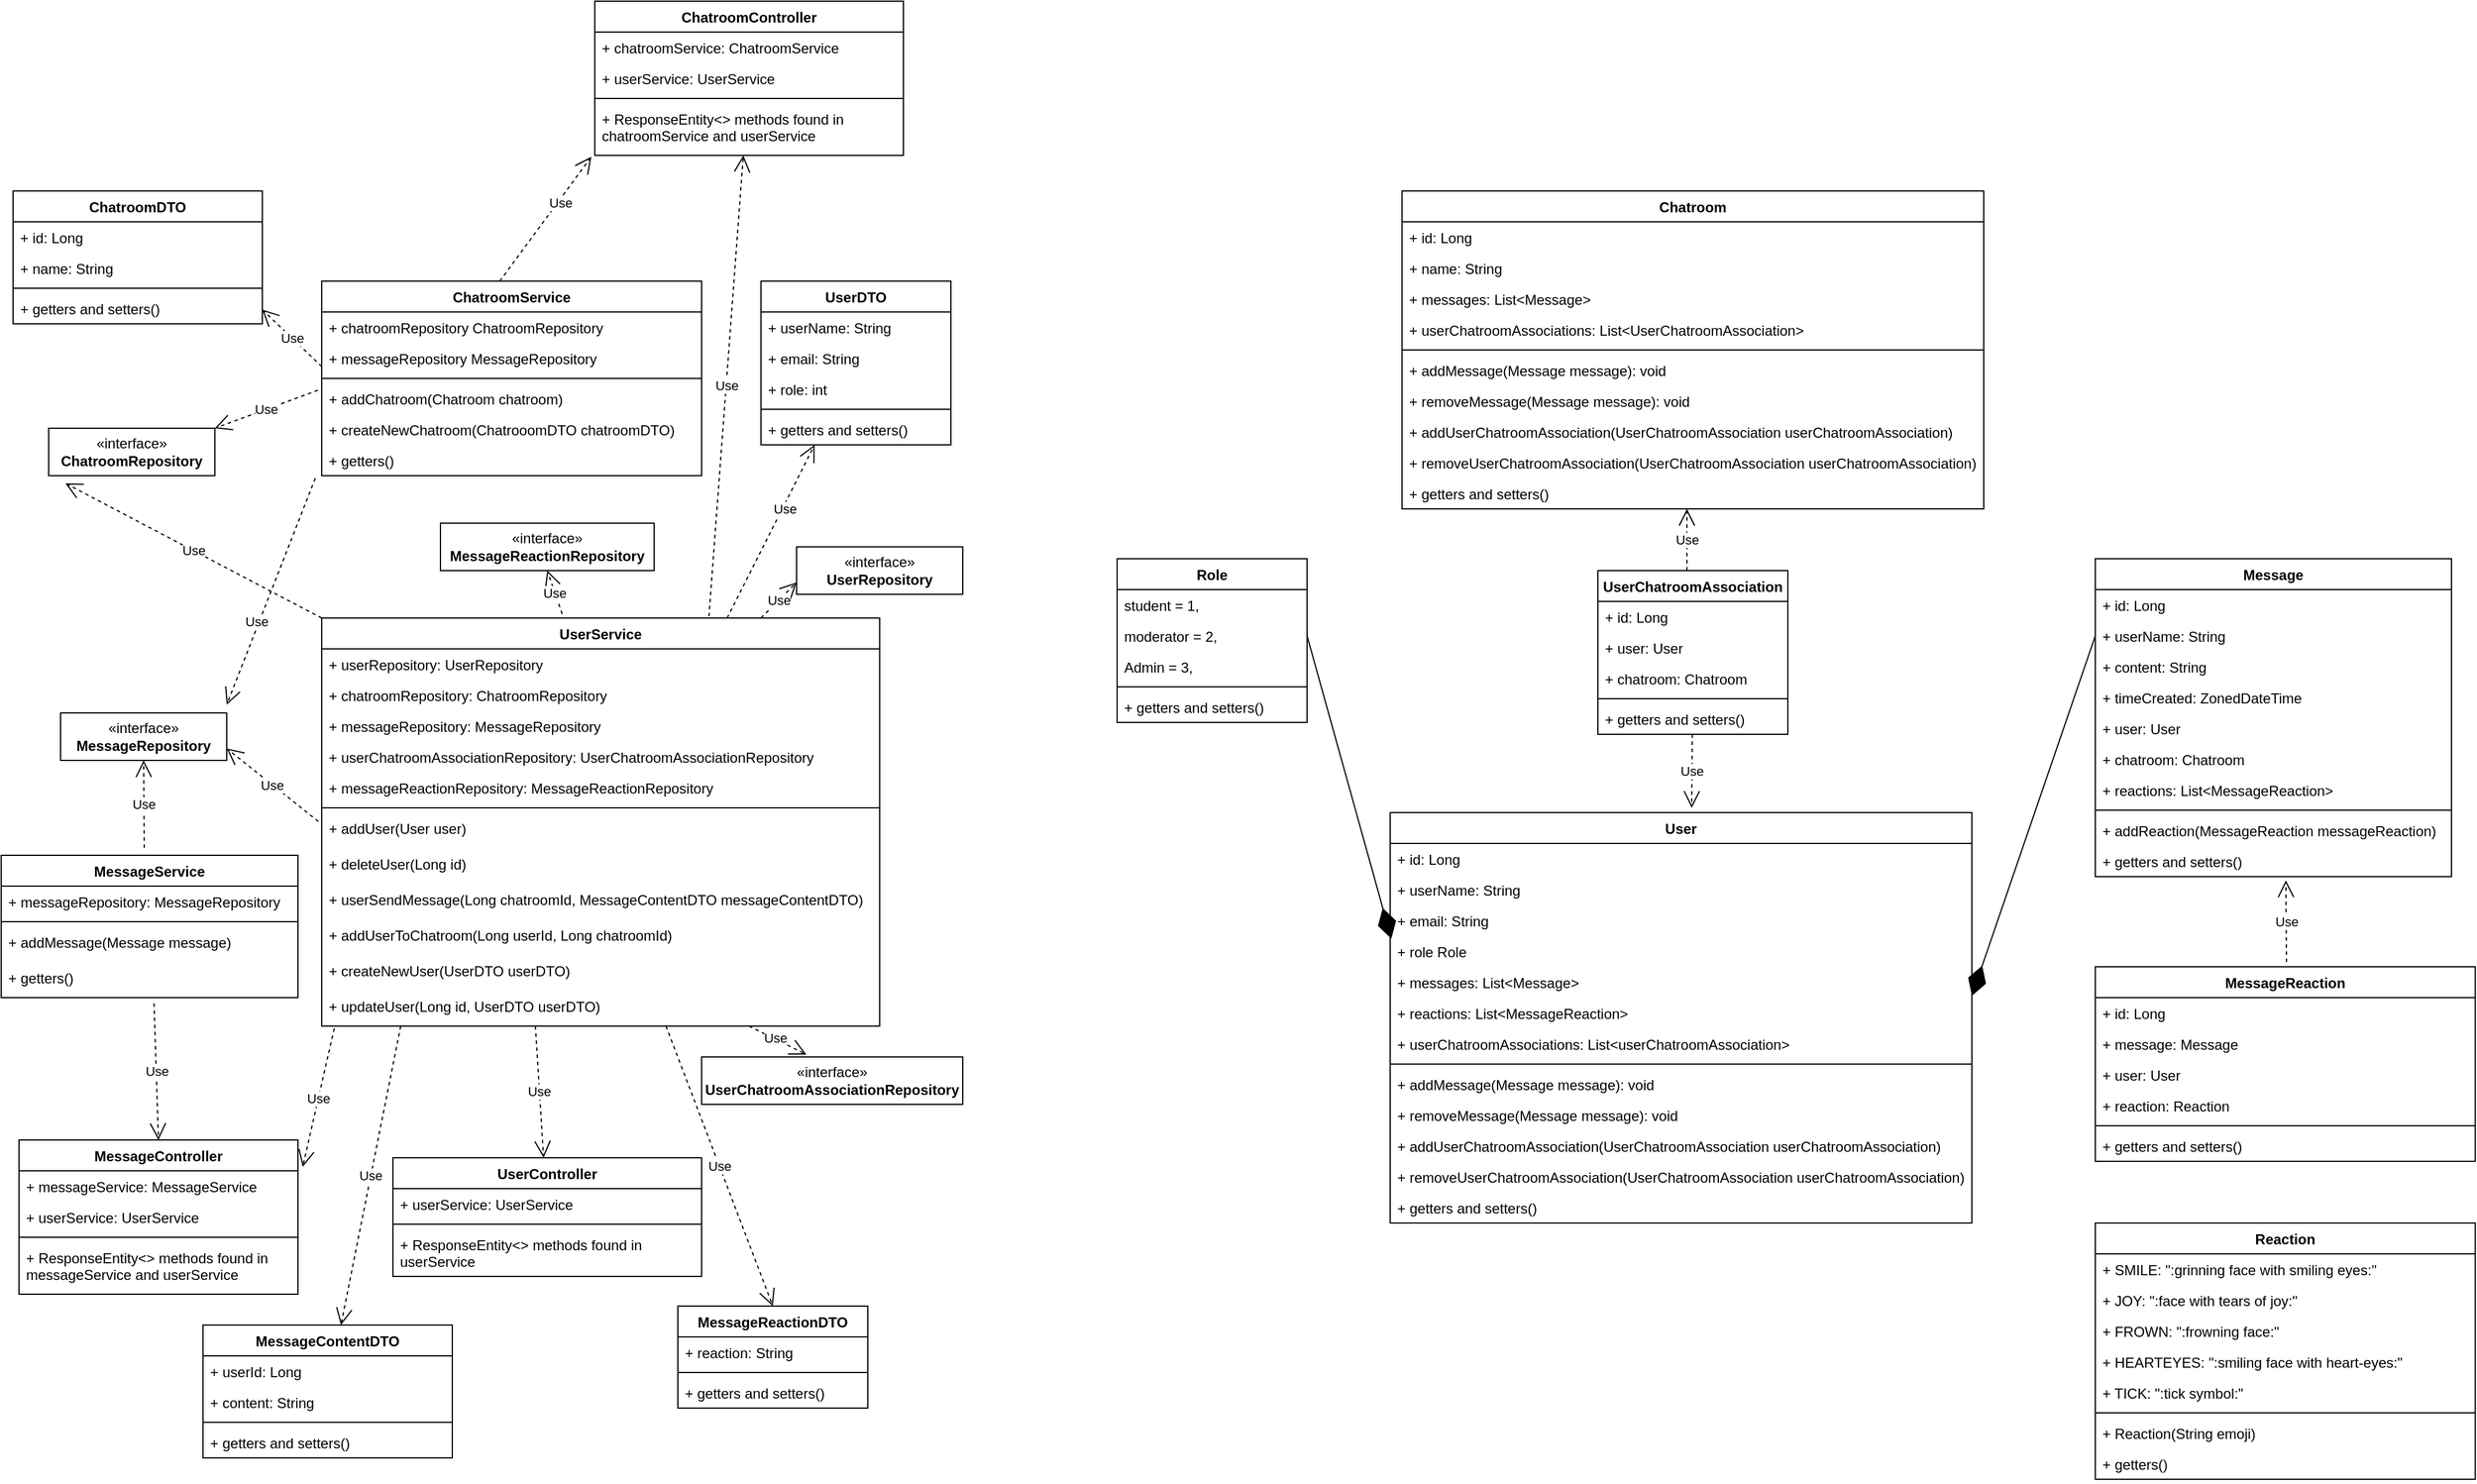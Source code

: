 <mxfile version="22.1.2" type="device">
  <diagram id="C5RBs43oDa-KdzZeNtuy" name="Page-1">
    <mxGraphModel dx="3774" dy="2525" grid="1" gridSize="10" guides="1" tooltips="1" connect="1" arrows="1" fold="1" page="1" pageScale="1" pageWidth="827" pageHeight="1169" math="0" shadow="0">
      <root>
        <mxCell id="WIyWlLk6GJQsqaUBKTNV-0" />
        <mxCell id="WIyWlLk6GJQsqaUBKTNV-1" parent="WIyWlLk6GJQsqaUBKTNV-0" />
        <mxCell id="zkfFHV4jXpPFQw0GAbJ--0" value="User" style="swimlane;fontStyle=1;align=center;verticalAlign=top;childLayout=stackLayout;horizontal=1;startSize=26;horizontalStack=0;resizeParent=1;resizeLast=0;collapsible=1;marginBottom=0;rounded=0;shadow=0;strokeWidth=1;" parent="WIyWlLk6GJQsqaUBKTNV-1" vertex="1">
          <mxGeometry x="-480" y="564" width="490" height="346" as="geometry">
            <mxRectangle x="230" y="140" width="160" height="26" as="alternateBounds" />
          </mxGeometry>
        </mxCell>
        <mxCell id="40zHV0QdU3ptPT7Z5SWe-0" value="+ id: Long " style="text;align=left;verticalAlign=top;spacingLeft=4;spacingRight=4;overflow=hidden;rotatable=0;points=[[0,0.5],[1,0.5]];portConstraint=eastwest;" parent="zkfFHV4jXpPFQw0GAbJ--0" vertex="1">
          <mxGeometry y="26" width="490" height="26" as="geometry" />
        </mxCell>
        <mxCell id="40zHV0QdU3ptPT7Z5SWe-1" value="+ userName: String" style="text;align=left;verticalAlign=top;spacingLeft=4;spacingRight=4;overflow=hidden;rotatable=0;points=[[0,0.5],[1,0.5]];portConstraint=eastwest;" parent="zkfFHV4jXpPFQw0GAbJ--0" vertex="1">
          <mxGeometry y="52" width="490" height="26" as="geometry" />
        </mxCell>
        <mxCell id="40zHV0QdU3ptPT7Z5SWe-2" value="+ email: String" style="text;align=left;verticalAlign=top;spacingLeft=4;spacingRight=4;overflow=hidden;rotatable=0;points=[[0,0.5],[1,0.5]];portConstraint=eastwest;" parent="zkfFHV4jXpPFQw0GAbJ--0" vertex="1">
          <mxGeometry y="78" width="490" height="26" as="geometry" />
        </mxCell>
        <mxCell id="40zHV0QdU3ptPT7Z5SWe-3" value="+ role Role" style="text;align=left;verticalAlign=top;spacingLeft=4;spacingRight=4;overflow=hidden;rotatable=0;points=[[0,0.5],[1,0.5]];portConstraint=eastwest;" parent="zkfFHV4jXpPFQw0GAbJ--0" vertex="1">
          <mxGeometry y="104" width="490" height="26" as="geometry" />
        </mxCell>
        <mxCell id="40zHV0QdU3ptPT7Z5SWe-4" value="+ messages: List&lt;Message&gt;" style="text;align=left;verticalAlign=top;spacingLeft=4;spacingRight=4;overflow=hidden;rotatable=0;points=[[0,0.5],[1,0.5]];portConstraint=eastwest;" parent="zkfFHV4jXpPFQw0GAbJ--0" vertex="1">
          <mxGeometry y="130" width="490" height="26" as="geometry" />
        </mxCell>
        <mxCell id="40zHV0QdU3ptPT7Z5SWe-5" value="+ reactions: List&lt;MessageReaction&gt;" style="text;align=left;verticalAlign=top;spacingLeft=4;spacingRight=4;overflow=hidden;rotatable=0;points=[[0,0.5],[1,0.5]];portConstraint=eastwest;" parent="zkfFHV4jXpPFQw0GAbJ--0" vertex="1">
          <mxGeometry y="156" width="490" height="26" as="geometry" />
        </mxCell>
        <mxCell id="40zHV0QdU3ptPT7Z5SWe-6" value="+ userChatroomAssociations: List&lt;userChatroomAssociation&gt;" style="text;align=left;verticalAlign=top;spacingLeft=4;spacingRight=4;overflow=hidden;rotatable=0;points=[[0,0.5],[1,0.5]];portConstraint=eastwest;" parent="zkfFHV4jXpPFQw0GAbJ--0" vertex="1">
          <mxGeometry y="182" width="490" height="26" as="geometry" />
        </mxCell>
        <mxCell id="zkfFHV4jXpPFQw0GAbJ--4" value="" style="line;html=1;strokeWidth=1;align=left;verticalAlign=middle;spacingTop=-1;spacingLeft=3;spacingRight=3;rotatable=0;labelPosition=right;points=[];portConstraint=eastwest;" parent="zkfFHV4jXpPFQw0GAbJ--0" vertex="1">
          <mxGeometry y="208" width="490" height="8" as="geometry" />
        </mxCell>
        <mxCell id="Mv3JD8FURXdegyGYYvid-127" value="+ addMessage(Message message): void" style="text;strokeColor=none;fillColor=none;align=left;verticalAlign=top;spacingLeft=4;spacingRight=4;overflow=hidden;rotatable=0;points=[[0,0.5],[1,0.5]];portConstraint=eastwest;whiteSpace=wrap;html=1;" parent="zkfFHV4jXpPFQw0GAbJ--0" vertex="1">
          <mxGeometry y="216" width="490" height="26" as="geometry" />
        </mxCell>
        <mxCell id="40zHV0QdU3ptPT7Z5SWe-7" value="+ removeMessage(Message message): void" style="text;strokeColor=none;fillColor=none;align=left;verticalAlign=top;spacingLeft=4;spacingRight=4;overflow=hidden;rotatable=0;points=[[0,0.5],[1,0.5]];portConstraint=eastwest;whiteSpace=wrap;html=1;" parent="zkfFHV4jXpPFQw0GAbJ--0" vertex="1">
          <mxGeometry y="242" width="490" height="26" as="geometry" />
        </mxCell>
        <mxCell id="40zHV0QdU3ptPT7Z5SWe-8" value="+ addUserChatroomAssociation(UserChatroomAssociation userChatroomAssociation)" style="text;strokeColor=none;fillColor=none;align=left;verticalAlign=top;spacingLeft=4;spacingRight=4;overflow=hidden;rotatable=0;points=[[0,0.5],[1,0.5]];portConstraint=eastwest;whiteSpace=wrap;html=1;" parent="zkfFHV4jXpPFQw0GAbJ--0" vertex="1">
          <mxGeometry y="268" width="490" height="26" as="geometry" />
        </mxCell>
        <mxCell id="40zHV0QdU3ptPT7Z5SWe-10" value="+ removeUserChatroomAssociation(UserChatroomAssociation userChatroomAssociation)" style="text;strokeColor=none;fillColor=none;align=left;verticalAlign=top;spacingLeft=4;spacingRight=4;overflow=hidden;rotatable=0;points=[[0,0.5],[1,0.5]];portConstraint=eastwest;whiteSpace=wrap;html=1;" parent="zkfFHV4jXpPFQw0GAbJ--0" vertex="1">
          <mxGeometry y="294" width="490" height="26" as="geometry" />
        </mxCell>
        <mxCell id="utYXCjNVVaFUY7Kg1UjY-6" value="+ getters and setters()" style="text;strokeColor=none;fillColor=none;align=left;verticalAlign=top;spacingLeft=4;spacingRight=4;overflow=hidden;rotatable=0;points=[[0,0.5],[1,0.5]];portConstraint=eastwest;whiteSpace=wrap;html=1;" vertex="1" parent="zkfFHV4jXpPFQw0GAbJ--0">
          <mxGeometry y="320" width="490" height="26" as="geometry" />
        </mxCell>
        <mxCell id="Mv3JD8FURXdegyGYYvid-42" value="Message&lt;br&gt;" style="swimlane;fontStyle=1;align=center;verticalAlign=top;childLayout=stackLayout;horizontal=1;startSize=26;horizontalStack=0;resizeParent=1;resizeParentMax=0;resizeLast=0;collapsible=1;marginBottom=0;whiteSpace=wrap;html=1;" parent="WIyWlLk6GJQsqaUBKTNV-1" vertex="1">
          <mxGeometry x="114" y="350" width="300" height="268" as="geometry" />
        </mxCell>
        <mxCell id="Mv3JD8FURXdegyGYYvid-43" value="+ id: Long&amp;nbsp;" style="text;strokeColor=none;fillColor=none;align=left;verticalAlign=top;spacingLeft=4;spacingRight=4;overflow=hidden;rotatable=0;points=[[0,0.5],[1,0.5]];portConstraint=eastwest;whiteSpace=wrap;html=1;" parent="Mv3JD8FURXdegyGYYvid-42" vertex="1">
          <mxGeometry y="26" width="300" height="26" as="geometry" />
        </mxCell>
        <mxCell id="utYXCjNVVaFUY7Kg1UjY-0" value="+ userName: String" style="text;strokeColor=none;fillColor=none;align=left;verticalAlign=top;spacingLeft=4;spacingRight=4;overflow=hidden;rotatable=0;points=[[0,0.5],[1,0.5]];portConstraint=eastwest;whiteSpace=wrap;html=1;" vertex="1" parent="Mv3JD8FURXdegyGYYvid-42">
          <mxGeometry y="52" width="300" height="26" as="geometry" />
        </mxCell>
        <mxCell id="utYXCjNVVaFUY7Kg1UjY-1" value="+ content: String" style="text;strokeColor=none;fillColor=none;align=left;verticalAlign=top;spacingLeft=4;spacingRight=4;overflow=hidden;rotatable=0;points=[[0,0.5],[1,0.5]];portConstraint=eastwest;whiteSpace=wrap;html=1;" vertex="1" parent="Mv3JD8FURXdegyGYYvid-42">
          <mxGeometry y="78" width="300" height="26" as="geometry" />
        </mxCell>
        <mxCell id="Mv3JD8FURXdegyGYYvid-61" value="+ timeCreated: ZonedDateTime" style="text;strokeColor=none;fillColor=none;align=left;verticalAlign=top;spacingLeft=4;spacingRight=4;overflow=hidden;rotatable=0;points=[[0,0.5],[1,0.5]];portConstraint=eastwest;whiteSpace=wrap;html=1;" parent="Mv3JD8FURXdegyGYYvid-42" vertex="1">
          <mxGeometry y="104" width="300" height="26" as="geometry" />
        </mxCell>
        <mxCell id="utYXCjNVVaFUY7Kg1UjY-2" value="+ user: User" style="text;strokeColor=none;fillColor=none;align=left;verticalAlign=top;spacingLeft=4;spacingRight=4;overflow=hidden;rotatable=0;points=[[0,0.5],[1,0.5]];portConstraint=eastwest;whiteSpace=wrap;html=1;" vertex="1" parent="Mv3JD8FURXdegyGYYvid-42">
          <mxGeometry y="130" width="300" height="26" as="geometry" />
        </mxCell>
        <mxCell id="utYXCjNVVaFUY7Kg1UjY-3" value="+ chatroom: Chatroom" style="text;strokeColor=none;fillColor=none;align=left;verticalAlign=top;spacingLeft=4;spacingRight=4;overflow=hidden;rotatable=0;points=[[0,0.5],[1,0.5]];portConstraint=eastwest;whiteSpace=wrap;html=1;" vertex="1" parent="Mv3JD8FURXdegyGYYvid-42">
          <mxGeometry y="156" width="300" height="26" as="geometry" />
        </mxCell>
        <mxCell id="utYXCjNVVaFUY7Kg1UjY-4" value="+ reactions: List&amp;lt;MessageReaction&amp;gt;" style="text;strokeColor=none;fillColor=none;align=left;verticalAlign=top;spacingLeft=4;spacingRight=4;overflow=hidden;rotatable=0;points=[[0,0.5],[1,0.5]];portConstraint=eastwest;whiteSpace=wrap;html=1;" vertex="1" parent="Mv3JD8FURXdegyGYYvid-42">
          <mxGeometry y="182" width="300" height="26" as="geometry" />
        </mxCell>
        <mxCell id="Mv3JD8FURXdegyGYYvid-44" value="" style="line;strokeWidth=1;fillColor=none;align=left;verticalAlign=middle;spacingTop=-1;spacingLeft=3;spacingRight=3;rotatable=0;labelPosition=right;points=[];portConstraint=eastwest;strokeColor=inherit;" parent="Mv3JD8FURXdegyGYYvid-42" vertex="1">
          <mxGeometry y="208" width="300" height="8" as="geometry" />
        </mxCell>
        <mxCell id="Mv3JD8FURXdegyGYYvid-45" value="+ addReaction(MessageReaction messageReaction)" style="text;strokeColor=none;fillColor=none;align=left;verticalAlign=top;spacingLeft=4;spacingRight=4;overflow=hidden;rotatable=0;points=[[0,0.5],[1,0.5]];portConstraint=eastwest;whiteSpace=wrap;html=1;" parent="Mv3JD8FURXdegyGYYvid-42" vertex="1">
          <mxGeometry y="216" width="300" height="26" as="geometry" />
        </mxCell>
        <mxCell id="utYXCjNVVaFUY7Kg1UjY-5" value="+ getters and setters()" style="text;strokeColor=none;fillColor=none;align=left;verticalAlign=top;spacingLeft=4;spacingRight=4;overflow=hidden;rotatable=0;points=[[0,0.5],[1,0.5]];portConstraint=eastwest;whiteSpace=wrap;html=1;" vertex="1" parent="Mv3JD8FURXdegyGYYvid-42">
          <mxGeometry y="242" width="300" height="26" as="geometry" />
        </mxCell>
        <mxCell id="Mv3JD8FURXdegyGYYvid-64" value="Role" style="swimlane;fontStyle=1;align=center;verticalAlign=top;childLayout=stackLayout;horizontal=1;startSize=26;horizontalStack=0;resizeParent=1;resizeParentMax=0;resizeLast=0;collapsible=1;marginBottom=0;whiteSpace=wrap;html=1;" parent="WIyWlLk6GJQsqaUBKTNV-1" vertex="1">
          <mxGeometry x="-710" y="350" width="160" height="138" as="geometry" />
        </mxCell>
        <mxCell id="Mv3JD8FURXdegyGYYvid-65" value="student = 1," style="text;strokeColor=none;fillColor=none;align=left;verticalAlign=top;spacingLeft=4;spacingRight=4;overflow=hidden;rotatable=0;points=[[0,0.5],[1,0.5]];portConstraint=eastwest;whiteSpace=wrap;html=1;" parent="Mv3JD8FURXdegyGYYvid-64" vertex="1">
          <mxGeometry y="26" width="160" height="26" as="geometry" />
        </mxCell>
        <mxCell id="Mv3JD8FURXdegyGYYvid-82" value="moderator = 2," style="text;strokeColor=none;fillColor=none;align=left;verticalAlign=top;spacingLeft=4;spacingRight=4;overflow=hidden;rotatable=0;points=[[0,0.5],[1,0.5]];portConstraint=eastwest;whiteSpace=wrap;html=1;" parent="Mv3JD8FURXdegyGYYvid-64" vertex="1">
          <mxGeometry y="52" width="160" height="26" as="geometry" />
        </mxCell>
        <mxCell id="Mv3JD8FURXdegyGYYvid-69" value="Admin = 3," style="text;strokeColor=none;fillColor=none;align=left;verticalAlign=top;spacingLeft=4;spacingRight=4;overflow=hidden;rotatable=0;points=[[0,0.5],[1,0.5]];portConstraint=eastwest;whiteSpace=wrap;html=1;" parent="Mv3JD8FURXdegyGYYvid-64" vertex="1">
          <mxGeometry y="78" width="160" height="26" as="geometry" />
        </mxCell>
        <mxCell id="Mv3JD8FURXdegyGYYvid-67" value="" style="line;strokeWidth=1;fillColor=none;align=left;verticalAlign=middle;spacingTop=-1;spacingLeft=3;spacingRight=3;rotatable=0;labelPosition=right;points=[];portConstraint=eastwest;strokeColor=inherit;" parent="Mv3JD8FURXdegyGYYvid-64" vertex="1">
          <mxGeometry y="104" width="160" height="8" as="geometry" />
        </mxCell>
        <mxCell id="Mv3JD8FURXdegyGYYvid-68" value="+ getters and setters()" style="text;strokeColor=none;fillColor=none;align=left;verticalAlign=top;spacingLeft=4;spacingRight=4;overflow=hidden;rotatable=0;points=[[0,0.5],[1,0.5]];portConstraint=eastwest;whiteSpace=wrap;html=1;" parent="Mv3JD8FURXdegyGYYvid-64" vertex="1">
          <mxGeometry y="112" width="160" height="26" as="geometry" />
        </mxCell>
        <mxCell id="Mv3JD8FURXdegyGYYvid-115" value="" style="endArrow=diamondThin;endFill=1;endSize=24;html=1;rounded=0;exitX=1;exitY=0.5;exitDx=0;exitDy=0;entryX=0.002;entryY=0.09;entryDx=0;entryDy=0;entryPerimeter=0;" parent="WIyWlLk6GJQsqaUBKTNV-1" source="Mv3JD8FURXdegyGYYvid-82" edge="1" target="40zHV0QdU3ptPT7Z5SWe-3">
          <mxGeometry width="160" relative="1" as="geometry">
            <mxPoint x="70" y="320" as="sourcePoint" />
            <mxPoint x="-540" y="181" as="targetPoint" />
          </mxGeometry>
        </mxCell>
        <mxCell id="utYXCjNVVaFUY7Kg1UjY-9" value="MessageReaction" style="swimlane;fontStyle=1;align=center;verticalAlign=top;childLayout=stackLayout;horizontal=1;startSize=26;horizontalStack=0;resizeParent=1;resizeParentMax=0;resizeLast=0;collapsible=1;marginBottom=0;whiteSpace=wrap;html=1;" vertex="1" parent="WIyWlLk6GJQsqaUBKTNV-1">
          <mxGeometry x="114" y="694" width="320" height="164" as="geometry" />
        </mxCell>
        <mxCell id="utYXCjNVVaFUY7Kg1UjY-10" value="+ id: Long" style="text;strokeColor=none;fillColor=none;align=left;verticalAlign=top;spacingLeft=4;spacingRight=4;overflow=hidden;rotatable=0;points=[[0,0.5],[1,0.5]];portConstraint=eastwest;whiteSpace=wrap;html=1;" vertex="1" parent="utYXCjNVVaFUY7Kg1UjY-9">
          <mxGeometry y="26" width="320" height="26" as="geometry" />
        </mxCell>
        <mxCell id="utYXCjNVVaFUY7Kg1UjY-137" value="+ message: Message" style="text;strokeColor=none;fillColor=none;align=left;verticalAlign=top;spacingLeft=4;spacingRight=4;overflow=hidden;rotatable=0;points=[[0,0.5],[1,0.5]];portConstraint=eastwest;whiteSpace=wrap;html=1;" vertex="1" parent="utYXCjNVVaFUY7Kg1UjY-9">
          <mxGeometry y="52" width="320" height="26" as="geometry" />
        </mxCell>
        <mxCell id="utYXCjNVVaFUY7Kg1UjY-139" value="+ user: User" style="text;strokeColor=none;fillColor=none;align=left;verticalAlign=top;spacingLeft=4;spacingRight=4;overflow=hidden;rotatable=0;points=[[0,0.5],[1,0.5]];portConstraint=eastwest;whiteSpace=wrap;html=1;" vertex="1" parent="utYXCjNVVaFUY7Kg1UjY-9">
          <mxGeometry y="78" width="320" height="26" as="geometry" />
        </mxCell>
        <mxCell id="utYXCjNVVaFUY7Kg1UjY-138" value="+ reaction: Reaction" style="text;strokeColor=none;fillColor=none;align=left;verticalAlign=top;spacingLeft=4;spacingRight=4;overflow=hidden;rotatable=0;points=[[0,0.5],[1,0.5]];portConstraint=eastwest;whiteSpace=wrap;html=1;" vertex="1" parent="utYXCjNVVaFUY7Kg1UjY-9">
          <mxGeometry y="104" width="320" height="26" as="geometry" />
        </mxCell>
        <mxCell id="utYXCjNVVaFUY7Kg1UjY-11" value="" style="line;strokeWidth=1;fillColor=none;align=left;verticalAlign=middle;spacingTop=-1;spacingLeft=3;spacingRight=3;rotatable=0;labelPosition=right;points=[];portConstraint=eastwest;strokeColor=inherit;" vertex="1" parent="utYXCjNVVaFUY7Kg1UjY-9">
          <mxGeometry y="130" width="320" height="8" as="geometry" />
        </mxCell>
        <mxCell id="utYXCjNVVaFUY7Kg1UjY-12" value="+ getters and setters()" style="text;strokeColor=none;fillColor=none;align=left;verticalAlign=top;spacingLeft=4;spacingRight=4;overflow=hidden;rotatable=0;points=[[0,0.5],[1,0.5]];portConstraint=eastwest;whiteSpace=wrap;html=1;" vertex="1" parent="utYXCjNVVaFUY7Kg1UjY-9">
          <mxGeometry y="138" width="320" height="26" as="geometry" />
        </mxCell>
        <mxCell id="utYXCjNVVaFUY7Kg1UjY-15" value="Reaction" style="swimlane;fontStyle=1;align=center;verticalAlign=top;childLayout=stackLayout;horizontal=1;startSize=26;horizontalStack=0;resizeParent=1;resizeParentMax=0;resizeLast=0;collapsible=1;marginBottom=0;whiteSpace=wrap;html=1;" vertex="1" parent="WIyWlLk6GJQsqaUBKTNV-1">
          <mxGeometry x="114" y="910" width="320" height="216" as="geometry" />
        </mxCell>
        <mxCell id="utYXCjNVVaFUY7Kg1UjY-16" value="+ SMILE: &quot;:grinning face with smiling eyes:&quot;" style="text;strokeColor=none;fillColor=none;align=left;verticalAlign=top;spacingLeft=4;spacingRight=4;overflow=hidden;rotatable=0;points=[[0,0.5],[1,0.5]];portConstraint=eastwest;whiteSpace=wrap;html=1;" vertex="1" parent="utYXCjNVVaFUY7Kg1UjY-15">
          <mxGeometry y="26" width="320" height="26" as="geometry" />
        </mxCell>
        <mxCell id="utYXCjNVVaFUY7Kg1UjY-144" value="+ JOY: &quot;:face with tears of joy:&quot;" style="text;strokeColor=none;fillColor=none;align=left;verticalAlign=top;spacingLeft=4;spacingRight=4;overflow=hidden;rotatable=0;points=[[0,0.5],[1,0.5]];portConstraint=eastwest;whiteSpace=wrap;html=1;" vertex="1" parent="utYXCjNVVaFUY7Kg1UjY-15">
          <mxGeometry y="52" width="320" height="26" as="geometry" />
        </mxCell>
        <mxCell id="utYXCjNVVaFUY7Kg1UjY-143" value="+ FROWN: &quot;:frowning face:&quot;" style="text;strokeColor=none;fillColor=none;align=left;verticalAlign=top;spacingLeft=4;spacingRight=4;overflow=hidden;rotatable=0;points=[[0,0.5],[1,0.5]];portConstraint=eastwest;whiteSpace=wrap;html=1;" vertex="1" parent="utYXCjNVVaFUY7Kg1UjY-15">
          <mxGeometry y="78" width="320" height="26" as="geometry" />
        </mxCell>
        <mxCell id="utYXCjNVVaFUY7Kg1UjY-142" value="+ HEARTEYES: &quot;:smiling face with heart-eyes:&quot;" style="text;strokeColor=none;fillColor=none;align=left;verticalAlign=top;spacingLeft=4;spacingRight=4;overflow=hidden;rotatable=0;points=[[0,0.5],[1,0.5]];portConstraint=eastwest;whiteSpace=wrap;html=1;" vertex="1" parent="utYXCjNVVaFUY7Kg1UjY-15">
          <mxGeometry y="104" width="320" height="26" as="geometry" />
        </mxCell>
        <mxCell id="utYXCjNVVaFUY7Kg1UjY-145" value="+ TICK: &quot;:tick symbol:&quot;" style="text;strokeColor=none;fillColor=none;align=left;verticalAlign=top;spacingLeft=4;spacingRight=4;overflow=hidden;rotatable=0;points=[[0,0.5],[1,0.5]];portConstraint=eastwest;whiteSpace=wrap;html=1;" vertex="1" parent="utYXCjNVVaFUY7Kg1UjY-15">
          <mxGeometry y="130" width="320" height="26" as="geometry" />
        </mxCell>
        <mxCell id="utYXCjNVVaFUY7Kg1UjY-17" value="" style="line;strokeWidth=1;fillColor=none;align=left;verticalAlign=middle;spacingTop=-1;spacingLeft=3;spacingRight=3;rotatable=0;labelPosition=right;points=[];portConstraint=eastwest;strokeColor=inherit;" vertex="1" parent="utYXCjNVVaFUY7Kg1UjY-15">
          <mxGeometry y="156" width="320" height="8" as="geometry" />
        </mxCell>
        <mxCell id="utYXCjNVVaFUY7Kg1UjY-18" value="+ Reaction(String emoji)" style="text;strokeColor=none;fillColor=none;align=left;verticalAlign=top;spacingLeft=4;spacingRight=4;overflow=hidden;rotatable=0;points=[[0,0.5],[1,0.5]];portConstraint=eastwest;whiteSpace=wrap;html=1;" vertex="1" parent="utYXCjNVVaFUY7Kg1UjY-15">
          <mxGeometry y="164" width="320" height="26" as="geometry" />
        </mxCell>
        <mxCell id="utYXCjNVVaFUY7Kg1UjY-146" value="+ getters()" style="text;strokeColor=none;fillColor=none;align=left;verticalAlign=top;spacingLeft=4;spacingRight=4;overflow=hidden;rotatable=0;points=[[0,0.5],[1,0.5]];portConstraint=eastwest;whiteSpace=wrap;html=1;" vertex="1" parent="utYXCjNVVaFUY7Kg1UjY-15">
          <mxGeometry y="190" width="320" height="26" as="geometry" />
        </mxCell>
        <mxCell id="utYXCjNVVaFUY7Kg1UjY-19" value="Chatroom" style="swimlane;fontStyle=1;align=center;verticalAlign=top;childLayout=stackLayout;horizontal=1;startSize=26;horizontalStack=0;resizeParent=1;resizeParentMax=0;resizeLast=0;collapsible=1;marginBottom=0;whiteSpace=wrap;html=1;" vertex="1" parent="WIyWlLk6GJQsqaUBKTNV-1">
          <mxGeometry x="-470" y="40" width="490" height="268" as="geometry" />
        </mxCell>
        <mxCell id="utYXCjNVVaFUY7Kg1UjY-20" value="+ id: Long&amp;nbsp;" style="text;strokeColor=none;fillColor=none;align=left;verticalAlign=top;spacingLeft=4;spacingRight=4;overflow=hidden;rotatable=0;points=[[0,0.5],[1,0.5]];portConstraint=eastwest;whiteSpace=wrap;html=1;" vertex="1" parent="utYXCjNVVaFUY7Kg1UjY-19">
          <mxGeometry y="26" width="490" height="26" as="geometry" />
        </mxCell>
        <mxCell id="utYXCjNVVaFUY7Kg1UjY-46" value="+ name: String" style="text;strokeColor=none;fillColor=none;align=left;verticalAlign=top;spacingLeft=4;spacingRight=4;overflow=hidden;rotatable=0;points=[[0,0.5],[1,0.5]];portConstraint=eastwest;whiteSpace=wrap;html=1;" vertex="1" parent="utYXCjNVVaFUY7Kg1UjY-19">
          <mxGeometry y="52" width="490" height="26" as="geometry" />
        </mxCell>
        <mxCell id="utYXCjNVVaFUY7Kg1UjY-47" value="+ messages: List&amp;lt;Message&amp;gt;" style="text;strokeColor=none;fillColor=none;align=left;verticalAlign=top;spacingLeft=4;spacingRight=4;overflow=hidden;rotatable=0;points=[[0,0.5],[1,0.5]];portConstraint=eastwest;whiteSpace=wrap;html=1;" vertex="1" parent="utYXCjNVVaFUY7Kg1UjY-19">
          <mxGeometry y="78" width="490" height="26" as="geometry" />
        </mxCell>
        <mxCell id="utYXCjNVVaFUY7Kg1UjY-48" value="+ userChatroomAssociations: List&amp;lt;UserChatroomAssociation&amp;gt;" style="text;strokeColor=none;fillColor=none;align=left;verticalAlign=top;spacingLeft=4;spacingRight=4;overflow=hidden;rotatable=0;points=[[0,0.5],[1,0.5]];portConstraint=eastwest;whiteSpace=wrap;html=1;" vertex="1" parent="utYXCjNVVaFUY7Kg1UjY-19">
          <mxGeometry y="104" width="490" height="26" as="geometry" />
        </mxCell>
        <mxCell id="utYXCjNVVaFUY7Kg1UjY-21" value="" style="line;strokeWidth=1;fillColor=none;align=left;verticalAlign=middle;spacingTop=-1;spacingLeft=3;spacingRight=3;rotatable=0;labelPosition=right;points=[];portConstraint=eastwest;strokeColor=inherit;" vertex="1" parent="utYXCjNVVaFUY7Kg1UjY-19">
          <mxGeometry y="130" width="490" height="8" as="geometry" />
        </mxCell>
        <mxCell id="utYXCjNVVaFUY7Kg1UjY-22" value="+ addMessage(Message message): void&amp;nbsp;" style="text;strokeColor=none;fillColor=none;align=left;verticalAlign=top;spacingLeft=4;spacingRight=4;overflow=hidden;rotatable=0;points=[[0,0.5],[1,0.5]];portConstraint=eastwest;whiteSpace=wrap;html=1;" vertex="1" parent="utYXCjNVVaFUY7Kg1UjY-19">
          <mxGeometry y="138" width="490" height="26" as="geometry" />
        </mxCell>
        <mxCell id="utYXCjNVVaFUY7Kg1UjY-49" value="+ removeMessage(Message message): void&amp;nbsp;" style="text;strokeColor=none;fillColor=none;align=left;verticalAlign=top;spacingLeft=4;spacingRight=4;overflow=hidden;rotatable=0;points=[[0,0.5],[1,0.5]];portConstraint=eastwest;whiteSpace=wrap;html=1;" vertex="1" parent="utYXCjNVVaFUY7Kg1UjY-19">
          <mxGeometry y="164" width="490" height="26" as="geometry" />
        </mxCell>
        <mxCell id="utYXCjNVVaFUY7Kg1UjY-52" value="+ addUserChatroomAssociation(UserChatroomAssociation userChatroomAssociation)" style="text;strokeColor=none;fillColor=none;align=left;verticalAlign=top;spacingLeft=4;spacingRight=4;overflow=hidden;rotatable=0;points=[[0,0.5],[1,0.5]];portConstraint=eastwest;whiteSpace=wrap;html=1;" vertex="1" parent="utYXCjNVVaFUY7Kg1UjY-19">
          <mxGeometry y="190" width="490" height="26" as="geometry" />
        </mxCell>
        <mxCell id="utYXCjNVVaFUY7Kg1UjY-53" value="+ removeUserChatroomAssociation(UserChatroomAssociation userChatroomAssociation)" style="text;strokeColor=none;fillColor=none;align=left;verticalAlign=top;spacingLeft=4;spacingRight=4;overflow=hidden;rotatable=0;points=[[0,0.5],[1,0.5]];portConstraint=eastwest;whiteSpace=wrap;html=1;" vertex="1" parent="utYXCjNVVaFUY7Kg1UjY-19">
          <mxGeometry y="216" width="490" height="26" as="geometry" />
        </mxCell>
        <mxCell id="utYXCjNVVaFUY7Kg1UjY-54" value="+ getters and setters()" style="text;strokeColor=none;fillColor=none;align=left;verticalAlign=top;spacingLeft=4;spacingRight=4;overflow=hidden;rotatable=0;points=[[0,0.5],[1,0.5]];portConstraint=eastwest;whiteSpace=wrap;html=1;" vertex="1" parent="utYXCjNVVaFUY7Kg1UjY-19">
          <mxGeometry y="242" width="490" height="26" as="geometry" />
        </mxCell>
        <mxCell id="utYXCjNVVaFUY7Kg1UjY-23" value="UserChatroomAssociation" style="swimlane;fontStyle=1;align=center;verticalAlign=top;childLayout=stackLayout;horizontal=1;startSize=26;horizontalStack=0;resizeParent=1;resizeParentMax=0;resizeLast=0;collapsible=1;marginBottom=0;whiteSpace=wrap;html=1;" vertex="1" parent="WIyWlLk6GJQsqaUBKTNV-1">
          <mxGeometry x="-305" y="360" width="160" height="138" as="geometry">
            <mxRectangle x="-305" y="360" width="190" height="30" as="alternateBounds" />
          </mxGeometry>
        </mxCell>
        <mxCell id="utYXCjNVVaFUY7Kg1UjY-24" value="+ id: Long" style="text;strokeColor=none;fillColor=none;align=left;verticalAlign=top;spacingLeft=4;spacingRight=4;overflow=hidden;rotatable=0;points=[[0,0.5],[1,0.5]];portConstraint=eastwest;whiteSpace=wrap;html=1;" vertex="1" parent="utYXCjNVVaFUY7Kg1UjY-23">
          <mxGeometry y="26" width="160" height="26" as="geometry" />
        </mxCell>
        <mxCell id="utYXCjNVVaFUY7Kg1UjY-55" value="+ user: User" style="text;strokeColor=none;fillColor=none;align=left;verticalAlign=top;spacingLeft=4;spacingRight=4;overflow=hidden;rotatable=0;points=[[0,0.5],[1,0.5]];portConstraint=eastwest;whiteSpace=wrap;html=1;" vertex="1" parent="utYXCjNVVaFUY7Kg1UjY-23">
          <mxGeometry y="52" width="160" height="26" as="geometry" />
        </mxCell>
        <mxCell id="utYXCjNVVaFUY7Kg1UjY-56" value="+ chatroom: Chatroom" style="text;strokeColor=none;fillColor=none;align=left;verticalAlign=top;spacingLeft=4;spacingRight=4;overflow=hidden;rotatable=0;points=[[0,0.5],[1,0.5]];portConstraint=eastwest;whiteSpace=wrap;html=1;" vertex="1" parent="utYXCjNVVaFUY7Kg1UjY-23">
          <mxGeometry y="78" width="160" height="26" as="geometry" />
        </mxCell>
        <mxCell id="utYXCjNVVaFUY7Kg1UjY-25" value="" style="line;strokeWidth=1;fillColor=none;align=left;verticalAlign=middle;spacingTop=-1;spacingLeft=3;spacingRight=3;rotatable=0;labelPosition=right;points=[];portConstraint=eastwest;strokeColor=inherit;" vertex="1" parent="utYXCjNVVaFUY7Kg1UjY-23">
          <mxGeometry y="104" width="160" height="8" as="geometry" />
        </mxCell>
        <mxCell id="utYXCjNVVaFUY7Kg1UjY-26" value="+ getters and setters()" style="text;strokeColor=none;fillColor=none;align=left;verticalAlign=top;spacingLeft=4;spacingRight=4;overflow=hidden;rotatable=0;points=[[0,0.5],[1,0.5]];portConstraint=eastwest;whiteSpace=wrap;html=1;" vertex="1" parent="utYXCjNVVaFUY7Kg1UjY-23">
          <mxGeometry y="112" width="160" height="26" as="geometry" />
        </mxCell>
        <mxCell id="utYXCjNVVaFUY7Kg1UjY-28" value="«interface»&lt;br&gt;&lt;b&gt;ChatroomRepository&lt;/b&gt;" style="html=1;whiteSpace=wrap;" vertex="1" parent="WIyWlLk6GJQsqaUBKTNV-1">
          <mxGeometry x="-1610" y="240" width="140" height="40" as="geometry" />
        </mxCell>
        <mxCell id="utYXCjNVVaFUY7Kg1UjY-29" value="«interface»&lt;br&gt;&lt;b&gt;MessageRepository&lt;/b&gt;" style="html=1;whiteSpace=wrap;" vertex="1" parent="WIyWlLk6GJQsqaUBKTNV-1">
          <mxGeometry x="-1600" y="480" width="140" height="40" as="geometry" />
        </mxCell>
        <mxCell id="utYXCjNVVaFUY7Kg1UjY-30" value="«interface»&lt;br&gt;&lt;b&gt;UserRepository&lt;/b&gt;" style="html=1;whiteSpace=wrap;" vertex="1" parent="WIyWlLk6GJQsqaUBKTNV-1">
          <mxGeometry x="-980" y="340" width="140" height="40" as="geometry" />
        </mxCell>
        <mxCell id="utYXCjNVVaFUY7Kg1UjY-31" value="«interface»&lt;br&gt;&lt;b&gt;UserChatroomAssociationRepository&lt;/b&gt;" style="html=1;whiteSpace=wrap;" vertex="1" parent="WIyWlLk6GJQsqaUBKTNV-1">
          <mxGeometry x="-1060" y="770" width="220" height="40" as="geometry" />
        </mxCell>
        <mxCell id="utYXCjNVVaFUY7Kg1UjY-32" value="«interface»&lt;br&gt;&lt;b&gt;MessageReactionRepository&lt;/b&gt;" style="html=1;whiteSpace=wrap;" vertex="1" parent="WIyWlLk6GJQsqaUBKTNV-1">
          <mxGeometry x="-1280" y="320" width="180" height="40" as="geometry" />
        </mxCell>
        <mxCell id="utYXCjNVVaFUY7Kg1UjY-34" value="ChatroomService" style="swimlane;fontStyle=1;align=center;verticalAlign=top;childLayout=stackLayout;horizontal=1;startSize=26;horizontalStack=0;resizeParent=1;resizeParentMax=0;resizeLast=0;collapsible=1;marginBottom=0;whiteSpace=wrap;html=1;" vertex="1" parent="WIyWlLk6GJQsqaUBKTNV-1">
          <mxGeometry x="-1380" y="116" width="320" height="164" as="geometry" />
        </mxCell>
        <mxCell id="utYXCjNVVaFUY7Kg1UjY-35" value="+ chatroomRepository ChatroomRepository" style="text;strokeColor=none;fillColor=none;align=left;verticalAlign=top;spacingLeft=4;spacingRight=4;overflow=hidden;rotatable=0;points=[[0,0.5],[1,0.5]];portConstraint=eastwest;whiteSpace=wrap;html=1;" vertex="1" parent="utYXCjNVVaFUY7Kg1UjY-34">
          <mxGeometry y="26" width="320" height="26" as="geometry" />
        </mxCell>
        <mxCell id="utYXCjNVVaFUY7Kg1UjY-63" value="+ messageRepository MessageRepository" style="text;strokeColor=none;fillColor=none;align=left;verticalAlign=top;spacingLeft=4;spacingRight=4;overflow=hidden;rotatable=0;points=[[0,0.5],[1,0.5]];portConstraint=eastwest;whiteSpace=wrap;html=1;" vertex="1" parent="utYXCjNVVaFUY7Kg1UjY-34">
          <mxGeometry y="52" width="320" height="26" as="geometry" />
        </mxCell>
        <mxCell id="utYXCjNVVaFUY7Kg1UjY-36" value="" style="line;strokeWidth=1;fillColor=none;align=left;verticalAlign=middle;spacingTop=-1;spacingLeft=3;spacingRight=3;rotatable=0;labelPosition=right;points=[];portConstraint=eastwest;strokeColor=inherit;" vertex="1" parent="utYXCjNVVaFUY7Kg1UjY-34">
          <mxGeometry y="78" width="320" height="8" as="geometry" />
        </mxCell>
        <mxCell id="utYXCjNVVaFUY7Kg1UjY-64" value="+ addChatroom(Chatroom chatroom)" style="text;strokeColor=none;fillColor=none;align=left;verticalAlign=top;spacingLeft=4;spacingRight=4;overflow=hidden;rotatable=0;points=[[0,0.5],[1,0.5]];portConstraint=eastwest;whiteSpace=wrap;html=1;" vertex="1" parent="utYXCjNVVaFUY7Kg1UjY-34">
          <mxGeometry y="86" width="320" height="26" as="geometry" />
        </mxCell>
        <mxCell id="utYXCjNVVaFUY7Kg1UjY-68" value="+ createNewChatroom(ChatrooomDTO chatroomDTO)" style="text;strokeColor=none;fillColor=none;align=left;verticalAlign=top;spacingLeft=4;spacingRight=4;overflow=hidden;rotatable=0;points=[[0,0.5],[1,0.5]];portConstraint=eastwest;whiteSpace=wrap;html=1;" vertex="1" parent="utYXCjNVVaFUY7Kg1UjY-34">
          <mxGeometry y="112" width="320" height="26" as="geometry" />
        </mxCell>
        <mxCell id="utYXCjNVVaFUY7Kg1UjY-69" value="+ getters()" style="text;strokeColor=none;fillColor=none;align=left;verticalAlign=top;spacingLeft=4;spacingRight=4;overflow=hidden;rotatable=0;points=[[0,0.5],[1,0.5]];portConstraint=eastwest;whiteSpace=wrap;html=1;" vertex="1" parent="utYXCjNVVaFUY7Kg1UjY-34">
          <mxGeometry y="138" width="320" height="26" as="geometry" />
        </mxCell>
        <mxCell id="utYXCjNVVaFUY7Kg1UjY-38" value="MessageService" style="swimlane;fontStyle=1;align=center;verticalAlign=top;childLayout=stackLayout;horizontal=1;startSize=26;horizontalStack=0;resizeParent=1;resizeParentMax=0;resizeLast=0;collapsible=1;marginBottom=0;whiteSpace=wrap;html=1;" vertex="1" parent="WIyWlLk6GJQsqaUBKTNV-1">
          <mxGeometry x="-1650" y="600" width="250" height="120" as="geometry" />
        </mxCell>
        <mxCell id="utYXCjNVVaFUY7Kg1UjY-39" value="+ messageRepository: MessageRepository" style="text;strokeColor=none;fillColor=none;align=left;verticalAlign=top;spacingLeft=4;spacingRight=4;overflow=hidden;rotatable=0;points=[[0,0.5],[1,0.5]];portConstraint=eastwest;whiteSpace=wrap;html=1;" vertex="1" parent="utYXCjNVVaFUY7Kg1UjY-38">
          <mxGeometry y="26" width="250" height="26" as="geometry" />
        </mxCell>
        <mxCell id="utYXCjNVVaFUY7Kg1UjY-40" value="" style="line;strokeWidth=1;fillColor=none;align=left;verticalAlign=middle;spacingTop=-1;spacingLeft=3;spacingRight=3;rotatable=0;labelPosition=right;points=[];portConstraint=eastwest;strokeColor=inherit;" vertex="1" parent="utYXCjNVVaFUY7Kg1UjY-38">
          <mxGeometry y="52" width="250" height="8" as="geometry" />
        </mxCell>
        <mxCell id="utYXCjNVVaFUY7Kg1UjY-41" value="+ addMessage(Message message)" style="text;strokeColor=none;fillColor=none;align=left;verticalAlign=top;spacingLeft=4;spacingRight=4;overflow=hidden;rotatable=0;points=[[0,0.5],[1,0.5]];portConstraint=eastwest;whiteSpace=wrap;html=1;" vertex="1" parent="utYXCjNVVaFUY7Kg1UjY-38">
          <mxGeometry y="60" width="250" height="30" as="geometry" />
        </mxCell>
        <mxCell id="utYXCjNVVaFUY7Kg1UjY-73" value="+ getters()" style="text;strokeColor=none;fillColor=none;align=left;verticalAlign=top;spacingLeft=4;spacingRight=4;overflow=hidden;rotatable=0;points=[[0,0.5],[1,0.5]];portConstraint=eastwest;whiteSpace=wrap;html=1;" vertex="1" parent="utYXCjNVVaFUY7Kg1UjY-38">
          <mxGeometry y="90" width="250" height="30" as="geometry" />
        </mxCell>
        <mxCell id="utYXCjNVVaFUY7Kg1UjY-42" value="UserService" style="swimlane;fontStyle=1;align=center;verticalAlign=top;childLayout=stackLayout;horizontal=1;startSize=26;horizontalStack=0;resizeParent=1;resizeParentMax=0;resizeLast=0;collapsible=1;marginBottom=0;whiteSpace=wrap;html=1;" vertex="1" parent="WIyWlLk6GJQsqaUBKTNV-1">
          <mxGeometry x="-1380" y="400" width="470" height="344" as="geometry" />
        </mxCell>
        <mxCell id="utYXCjNVVaFUY7Kg1UjY-43" value="+ userRepository: UserRepository" style="text;strokeColor=none;fillColor=none;align=left;verticalAlign=top;spacingLeft=4;spacingRight=4;overflow=hidden;rotatable=0;points=[[0,0.5],[1,0.5]];portConstraint=eastwest;whiteSpace=wrap;html=1;" vertex="1" parent="utYXCjNVVaFUY7Kg1UjY-42">
          <mxGeometry y="26" width="470" height="26" as="geometry" />
        </mxCell>
        <mxCell id="utYXCjNVVaFUY7Kg1UjY-87" value="+ chatroomRepository: ChatroomRepository" style="text;strokeColor=none;fillColor=none;align=left;verticalAlign=top;spacingLeft=4;spacingRight=4;overflow=hidden;rotatable=0;points=[[0,0.5],[1,0.5]];portConstraint=eastwest;whiteSpace=wrap;html=1;" vertex="1" parent="utYXCjNVVaFUY7Kg1UjY-42">
          <mxGeometry y="52" width="470" height="26" as="geometry" />
        </mxCell>
        <mxCell id="utYXCjNVVaFUY7Kg1UjY-86" value="+ messageRepository: MessageRepository" style="text;strokeColor=none;fillColor=none;align=left;verticalAlign=top;spacingLeft=4;spacingRight=4;overflow=hidden;rotatable=0;points=[[0,0.5],[1,0.5]];portConstraint=eastwest;whiteSpace=wrap;html=1;" vertex="1" parent="utYXCjNVVaFUY7Kg1UjY-42">
          <mxGeometry y="78" width="470" height="26" as="geometry" />
        </mxCell>
        <mxCell id="utYXCjNVVaFUY7Kg1UjY-85" value="+ userChatroomAssociationRepository: UserChatroomAssociationRepository" style="text;strokeColor=none;fillColor=none;align=left;verticalAlign=top;spacingLeft=4;spacingRight=4;overflow=hidden;rotatable=0;points=[[0,0.5],[1,0.5]];portConstraint=eastwest;whiteSpace=wrap;html=1;" vertex="1" parent="utYXCjNVVaFUY7Kg1UjY-42">
          <mxGeometry y="104" width="470" height="26" as="geometry" />
        </mxCell>
        <mxCell id="utYXCjNVVaFUY7Kg1UjY-88" value="+ messageReactionRepository: MessageReactionRepository&amp;nbsp;" style="text;strokeColor=none;fillColor=none;align=left;verticalAlign=top;spacingLeft=4;spacingRight=4;overflow=hidden;rotatable=0;points=[[0,0.5],[1,0.5]];portConstraint=eastwest;whiteSpace=wrap;html=1;" vertex="1" parent="utYXCjNVVaFUY7Kg1UjY-42">
          <mxGeometry y="130" width="470" height="26" as="geometry" />
        </mxCell>
        <mxCell id="utYXCjNVVaFUY7Kg1UjY-44" value="" style="line;strokeWidth=1;fillColor=none;align=left;verticalAlign=middle;spacingTop=-1;spacingLeft=3;spacingRight=3;rotatable=0;labelPosition=right;points=[];portConstraint=eastwest;strokeColor=inherit;" vertex="1" parent="utYXCjNVVaFUY7Kg1UjY-42">
          <mxGeometry y="156" width="470" height="8" as="geometry" />
        </mxCell>
        <mxCell id="utYXCjNVVaFUY7Kg1UjY-45" value="+ addUser(User user)&lt;br&gt;" style="text;strokeColor=none;fillColor=none;align=left;verticalAlign=top;spacingLeft=4;spacingRight=4;overflow=hidden;rotatable=0;points=[[0,0.5],[1,0.5]];portConstraint=eastwest;whiteSpace=wrap;html=1;" vertex="1" parent="utYXCjNVVaFUY7Kg1UjY-42">
          <mxGeometry y="164" width="470" height="30" as="geometry" />
        </mxCell>
        <mxCell id="utYXCjNVVaFUY7Kg1UjY-82" value="+ deleteUser(Long id)" style="text;strokeColor=none;fillColor=none;align=left;verticalAlign=top;spacingLeft=4;spacingRight=4;overflow=hidden;rotatable=0;points=[[0,0.5],[1,0.5]];portConstraint=eastwest;whiteSpace=wrap;html=1;" vertex="1" parent="utYXCjNVVaFUY7Kg1UjY-42">
          <mxGeometry y="194" width="470" height="30" as="geometry" />
        </mxCell>
        <mxCell id="utYXCjNVVaFUY7Kg1UjY-81" value="+ userSendMessage(Long chatroomId, MessageContentDTO messageContentDTO)" style="text;strokeColor=none;fillColor=none;align=left;verticalAlign=top;spacingLeft=4;spacingRight=4;overflow=hidden;rotatable=0;points=[[0,0.5],[1,0.5]];portConstraint=eastwest;whiteSpace=wrap;html=1;" vertex="1" parent="utYXCjNVVaFUY7Kg1UjY-42">
          <mxGeometry y="224" width="470" height="30" as="geometry" />
        </mxCell>
        <mxCell id="utYXCjNVVaFUY7Kg1UjY-80" value="+ addUserToChatroom(Long userId, Long chatroomId)" style="text;strokeColor=none;fillColor=none;align=left;verticalAlign=top;spacingLeft=4;spacingRight=4;overflow=hidden;rotatable=0;points=[[0,0.5],[1,0.5]];portConstraint=eastwest;whiteSpace=wrap;html=1;" vertex="1" parent="utYXCjNVVaFUY7Kg1UjY-42">
          <mxGeometry y="254" width="470" height="30" as="geometry" />
        </mxCell>
        <mxCell id="utYXCjNVVaFUY7Kg1UjY-83" value="+ createNewUser(UserDTO userDTO)" style="text;strokeColor=none;fillColor=none;align=left;verticalAlign=top;spacingLeft=4;spacingRight=4;overflow=hidden;rotatable=0;points=[[0,0.5],[1,0.5]];portConstraint=eastwest;whiteSpace=wrap;html=1;" vertex="1" parent="utYXCjNVVaFUY7Kg1UjY-42">
          <mxGeometry y="284" width="470" height="30" as="geometry" />
        </mxCell>
        <mxCell id="utYXCjNVVaFUY7Kg1UjY-84" value="+ updateUser(Long id, UserDTO userDTO)" style="text;strokeColor=none;fillColor=none;align=left;verticalAlign=top;spacingLeft=4;spacingRight=4;overflow=hidden;rotatable=0;points=[[0,0.5],[1,0.5]];portConstraint=eastwest;whiteSpace=wrap;html=1;" vertex="1" parent="utYXCjNVVaFUY7Kg1UjY-42">
          <mxGeometry y="314" width="470" height="30" as="geometry" />
        </mxCell>
        <mxCell id="utYXCjNVVaFUY7Kg1UjY-58" value="Use" style="endArrow=open;endSize=12;dashed=1;html=1;rounded=0;" edge="1" parent="WIyWlLk6GJQsqaUBKTNV-1">
          <mxGeometry width="160" relative="1" as="geometry">
            <mxPoint x="-230" y="360" as="sourcePoint" />
            <mxPoint x="-230" y="308" as="targetPoint" />
          </mxGeometry>
        </mxCell>
        <mxCell id="utYXCjNVVaFUY7Kg1UjY-59" value="Use" style="endArrow=open;endSize=12;dashed=1;html=1;rounded=0;" edge="1" parent="WIyWlLk6GJQsqaUBKTNV-1">
          <mxGeometry width="160" relative="1" as="geometry">
            <mxPoint x="-225.51" y="498" as="sourcePoint" />
            <mxPoint x="-226" y="560" as="targetPoint" />
          </mxGeometry>
        </mxCell>
        <mxCell id="utYXCjNVVaFUY7Kg1UjY-60" value="" style="endArrow=diamondThin;endFill=1;endSize=24;html=1;rounded=0;entryX=0.796;entryY=0.231;entryDx=0;entryDy=0;entryPerimeter=0;exitX=0;exitY=0.5;exitDx=0;exitDy=0;" edge="1" parent="WIyWlLk6GJQsqaUBKTNV-1" source="utYXCjNVVaFUY7Kg1UjY-0">
          <mxGeometry width="160" relative="1" as="geometry">
            <mxPoint x="109.96" y="718.47" as="sourcePoint" />
            <mxPoint x="10.0" y="718.476" as="targetPoint" />
          </mxGeometry>
        </mxCell>
        <mxCell id="utYXCjNVVaFUY7Kg1UjY-61" value="Use" style="endArrow=open;endSize=12;dashed=1;html=1;rounded=0;entryX=0.535;entryY=1.121;entryDx=0;entryDy=0;entryPerimeter=0;" edge="1" parent="WIyWlLk6GJQsqaUBKTNV-1" target="utYXCjNVVaFUY7Kg1UjY-5">
          <mxGeometry width="160" relative="1" as="geometry">
            <mxPoint x="275" y="690" as="sourcePoint" />
            <mxPoint x="370" y="660" as="targetPoint" />
          </mxGeometry>
        </mxCell>
        <mxCell id="utYXCjNVVaFUY7Kg1UjY-70" value="Use" style="endArrow=open;endSize=12;dashed=1;html=1;rounded=0;exitX=-0.017;exitY=1.085;exitDx=0;exitDy=0;exitPerimeter=0;" edge="1" parent="WIyWlLk6GJQsqaUBKTNV-1" source="utYXCjNVVaFUY7Kg1UjY-69">
          <mxGeometry x="0.28" y="-2" width="160" relative="1" as="geometry">
            <mxPoint x="-1400" y="280" as="sourcePoint" />
            <mxPoint x="-1460" y="473" as="targetPoint" />
            <mxPoint as="offset" />
          </mxGeometry>
        </mxCell>
        <mxCell id="utYXCjNVVaFUY7Kg1UjY-71" value="Use" style="endArrow=open;endSize=12;dashed=1;html=1;rounded=0;exitX=-0.01;exitY=0.229;exitDx=0;exitDy=0;entryX=1;entryY=0;entryDx=0;entryDy=0;exitPerimeter=0;" edge="1" parent="WIyWlLk6GJQsqaUBKTNV-1" source="utYXCjNVVaFUY7Kg1UjY-64" target="utYXCjNVVaFUY7Kg1UjY-28">
          <mxGeometry width="160" relative="1" as="geometry">
            <mxPoint x="-930" y="430" as="sourcePoint" />
            <mxPoint x="-970" y="290" as="targetPoint" />
          </mxGeometry>
        </mxCell>
        <mxCell id="utYXCjNVVaFUY7Kg1UjY-72" value="Use" style="endArrow=open;endSize=12;dashed=1;html=1;rounded=0;exitX=0.482;exitY=-0.052;exitDx=0;exitDy=0;exitPerimeter=0;" edge="1" parent="WIyWlLk6GJQsqaUBKTNV-1" source="utYXCjNVVaFUY7Kg1UjY-38">
          <mxGeometry width="160" relative="1" as="geometry">
            <mxPoint x="-1530" y="590" as="sourcePoint" />
            <mxPoint x="-1530" y="520" as="targetPoint" />
          </mxGeometry>
        </mxCell>
        <mxCell id="utYXCjNVVaFUY7Kg1UjY-75" value="Use" style="endArrow=open;endSize=12;dashed=1;html=1;rounded=0;entryX=0.5;entryY=1;entryDx=0;entryDy=0;exitX=0.431;exitY=-0.01;exitDx=0;exitDy=0;exitPerimeter=0;" edge="1" parent="WIyWlLk6GJQsqaUBKTNV-1" source="utYXCjNVVaFUY7Kg1UjY-42" target="utYXCjNVVaFUY7Kg1UjY-32">
          <mxGeometry x="-0.009" width="160" relative="1" as="geometry">
            <mxPoint x="-1240" y="430" as="sourcePoint" />
            <mxPoint x="-1080" y="430" as="targetPoint" />
            <mxPoint as="offset" />
          </mxGeometry>
        </mxCell>
        <mxCell id="utYXCjNVVaFUY7Kg1UjY-77" value="Use" style="endArrow=open;endSize=12;dashed=1;html=1;rounded=0;entryX=0.401;entryY=-0.051;entryDx=0;entryDy=0;entryPerimeter=0;" edge="1" parent="WIyWlLk6GJQsqaUBKTNV-1" target="utYXCjNVVaFUY7Kg1UjY-31">
          <mxGeometry x="-0.083" y="1" width="160" relative="1" as="geometry">
            <mxPoint x="-1020" y="744" as="sourcePoint" />
            <mxPoint x="-1000" y="810" as="targetPoint" />
            <mxPoint as="offset" />
          </mxGeometry>
        </mxCell>
        <mxCell id="utYXCjNVVaFUY7Kg1UjY-78" value="Use" style="endArrow=open;endSize=12;dashed=1;html=1;rounded=0;entryX=1;entryY=0.75;entryDx=0;entryDy=0;exitX=-0.006;exitY=0.249;exitDx=0;exitDy=0;exitPerimeter=0;" edge="1" parent="WIyWlLk6GJQsqaUBKTNV-1" source="utYXCjNVVaFUY7Kg1UjY-45" target="utYXCjNVVaFUY7Kg1UjY-29">
          <mxGeometry width="160" relative="1" as="geometry">
            <mxPoint x="-1380" y="528" as="sourcePoint" />
            <mxPoint x="-1470" y="498" as="targetPoint" />
          </mxGeometry>
        </mxCell>
        <mxCell id="utYXCjNVVaFUY7Kg1UjY-79" value="Use" style="endArrow=open;endSize=12;dashed=1;html=1;rounded=0;exitX=0;exitY=0;exitDx=0;exitDy=0;entryX=0.101;entryY=1.161;entryDx=0;entryDy=0;entryPerimeter=0;" edge="1" parent="WIyWlLk6GJQsqaUBKTNV-1" source="utYXCjNVVaFUY7Kg1UjY-42" target="utYXCjNVVaFUY7Kg1UjY-28">
          <mxGeometry width="160" relative="1" as="geometry">
            <mxPoint x="-1090" y="400" as="sourcePoint" />
            <mxPoint x="-1030" y="324" as="targetPoint" />
          </mxGeometry>
        </mxCell>
        <mxCell id="utYXCjNVVaFUY7Kg1UjY-89" value="ChatroomDTO" style="swimlane;fontStyle=1;align=center;verticalAlign=top;childLayout=stackLayout;horizontal=1;startSize=26;horizontalStack=0;resizeParent=1;resizeParentMax=0;resizeLast=0;collapsible=1;marginBottom=0;whiteSpace=wrap;html=1;" vertex="1" parent="WIyWlLk6GJQsqaUBKTNV-1">
          <mxGeometry x="-1640" y="40" width="210" height="112" as="geometry" />
        </mxCell>
        <mxCell id="utYXCjNVVaFUY7Kg1UjY-90" value="+ id: Long" style="text;strokeColor=none;fillColor=none;align=left;verticalAlign=top;spacingLeft=4;spacingRight=4;overflow=hidden;rotatable=0;points=[[0,0.5],[1,0.5]];portConstraint=eastwest;whiteSpace=wrap;html=1;" vertex="1" parent="utYXCjNVVaFUY7Kg1UjY-89">
          <mxGeometry y="26" width="210" height="26" as="geometry" />
        </mxCell>
        <mxCell id="utYXCjNVVaFUY7Kg1UjY-93" value="+ name: String&amp;nbsp;" style="text;strokeColor=none;fillColor=none;align=left;verticalAlign=top;spacingLeft=4;spacingRight=4;overflow=hidden;rotatable=0;points=[[0,0.5],[1,0.5]];portConstraint=eastwest;whiteSpace=wrap;html=1;" vertex="1" parent="utYXCjNVVaFUY7Kg1UjY-89">
          <mxGeometry y="52" width="210" height="26" as="geometry" />
        </mxCell>
        <mxCell id="utYXCjNVVaFUY7Kg1UjY-91" value="" style="line;strokeWidth=1;fillColor=none;align=left;verticalAlign=middle;spacingTop=-1;spacingLeft=3;spacingRight=3;rotatable=0;labelPosition=right;points=[];portConstraint=eastwest;strokeColor=inherit;" vertex="1" parent="utYXCjNVVaFUY7Kg1UjY-89">
          <mxGeometry y="78" width="210" height="8" as="geometry" />
        </mxCell>
        <mxCell id="utYXCjNVVaFUY7Kg1UjY-92" value="+ getters and setters()" style="text;strokeColor=none;fillColor=none;align=left;verticalAlign=top;spacingLeft=4;spacingRight=4;overflow=hidden;rotatable=0;points=[[0,0.5],[1,0.5]];portConstraint=eastwest;whiteSpace=wrap;html=1;" vertex="1" parent="utYXCjNVVaFUY7Kg1UjY-89">
          <mxGeometry y="86" width="210" height="26" as="geometry" />
        </mxCell>
        <mxCell id="utYXCjNVVaFUY7Kg1UjY-94" value="Use" style="endArrow=open;endSize=12;dashed=1;html=1;rounded=0;entryX=0.5;entryY=1;entryDx=0;entryDy=0;" edge="1" parent="WIyWlLk6GJQsqaUBKTNV-1">
          <mxGeometry width="160" relative="1" as="geometry">
            <mxPoint x="-1380" y="188" as="sourcePoint" />
            <mxPoint x="-1430.1" y="140" as="targetPoint" />
          </mxGeometry>
        </mxCell>
        <mxCell id="utYXCjNVVaFUY7Kg1UjY-95" value="Use" style="endArrow=open;endSize=12;dashed=1;html=1;rounded=0;exitX=0.83;exitY=-0.013;exitDx=0;exitDy=0;exitPerimeter=0;entryX=0;entryY=0.75;entryDx=0;entryDy=0;" edge="1" parent="WIyWlLk6GJQsqaUBKTNV-1" target="utYXCjNVVaFUY7Kg1UjY-30">
          <mxGeometry width="160" relative="1" as="geometry">
            <mxPoint x="-1010" y="400" as="sourcePoint" />
            <mxPoint x="-990" y="370" as="targetPoint" />
          </mxGeometry>
        </mxCell>
        <mxCell id="utYXCjNVVaFUY7Kg1UjY-96" value="Use" style="endArrow=open;endSize=12;dashed=1;html=1;rounded=0;entryX=-0.011;entryY=1.025;entryDx=0;entryDy=0;entryPerimeter=0;" edge="1" parent="WIyWlLk6GJQsqaUBKTNV-1" target="utYXCjNVVaFUY7Kg1UjY-101">
          <mxGeometry x="0.28" y="-2" width="160" relative="1" as="geometry">
            <mxPoint x="-1230" y="116" as="sourcePoint" />
            <mxPoint x="-1230" y="-4" as="targetPoint" />
            <mxPoint as="offset" />
          </mxGeometry>
        </mxCell>
        <mxCell id="utYXCjNVVaFUY7Kg1UjY-97" value="Use" style="endArrow=open;endSize=12;dashed=1;html=1;rounded=0;exitX=0.694;exitY=-0.004;exitDx=0;exitDy=0;exitPerimeter=0;" edge="1" parent="WIyWlLk6GJQsqaUBKTNV-1" source="utYXCjNVVaFUY7Kg1UjY-42" target="utYXCjNVVaFUY7Kg1UjY-98">
          <mxGeometry width="160" relative="1" as="geometry">
            <mxPoint x="-804" y="224" as="sourcePoint" />
            <mxPoint x="-990" y="60" as="targetPoint" />
          </mxGeometry>
        </mxCell>
        <mxCell id="utYXCjNVVaFUY7Kg1UjY-98" value="ChatroomController" style="swimlane;fontStyle=1;align=center;verticalAlign=top;childLayout=stackLayout;horizontal=1;startSize=26;horizontalStack=0;resizeParent=1;resizeParentMax=0;resizeLast=0;collapsible=1;marginBottom=0;whiteSpace=wrap;html=1;" vertex="1" parent="WIyWlLk6GJQsqaUBKTNV-1">
          <mxGeometry x="-1150" y="-120" width="260" height="130" as="geometry" />
        </mxCell>
        <mxCell id="utYXCjNVVaFUY7Kg1UjY-99" value="+ chatroomService: ChatroomService" style="text;strokeColor=none;fillColor=none;align=left;verticalAlign=top;spacingLeft=4;spacingRight=4;overflow=hidden;rotatable=0;points=[[0,0.5],[1,0.5]];portConstraint=eastwest;whiteSpace=wrap;html=1;" vertex="1" parent="utYXCjNVVaFUY7Kg1UjY-98">
          <mxGeometry y="26" width="260" height="26" as="geometry" />
        </mxCell>
        <mxCell id="utYXCjNVVaFUY7Kg1UjY-103" value="+ userService: UserService" style="text;strokeColor=none;fillColor=none;align=left;verticalAlign=top;spacingLeft=4;spacingRight=4;overflow=hidden;rotatable=0;points=[[0,0.5],[1,0.5]];portConstraint=eastwest;whiteSpace=wrap;html=1;" vertex="1" parent="utYXCjNVVaFUY7Kg1UjY-98">
          <mxGeometry y="52" width="260" height="26" as="geometry" />
        </mxCell>
        <mxCell id="utYXCjNVVaFUY7Kg1UjY-100" value="" style="line;strokeWidth=1;fillColor=none;align=left;verticalAlign=middle;spacingTop=-1;spacingLeft=3;spacingRight=3;rotatable=0;labelPosition=right;points=[];portConstraint=eastwest;strokeColor=inherit;" vertex="1" parent="utYXCjNVVaFUY7Kg1UjY-98">
          <mxGeometry y="78" width="260" height="8" as="geometry" />
        </mxCell>
        <mxCell id="utYXCjNVVaFUY7Kg1UjY-101" value="+ ResponseEntity&amp;lt;&amp;gt; methods found in chatroomService and userService" style="text;strokeColor=none;fillColor=none;align=left;verticalAlign=top;spacingLeft=4;spacingRight=4;overflow=hidden;rotatable=0;points=[[0,0.5],[1,0.5]];portConstraint=eastwest;whiteSpace=wrap;html=1;" vertex="1" parent="utYXCjNVVaFUY7Kg1UjY-98">
          <mxGeometry y="86" width="260" height="44" as="geometry" />
        </mxCell>
        <mxCell id="utYXCjNVVaFUY7Kg1UjY-104" value="MessageController" style="swimlane;fontStyle=1;align=center;verticalAlign=top;childLayout=stackLayout;horizontal=1;startSize=26;horizontalStack=0;resizeParent=1;resizeParentMax=0;resizeLast=0;collapsible=1;marginBottom=0;whiteSpace=wrap;html=1;" vertex="1" parent="WIyWlLk6GJQsqaUBKTNV-1">
          <mxGeometry x="-1635" y="840" width="235" height="130" as="geometry" />
        </mxCell>
        <mxCell id="utYXCjNVVaFUY7Kg1UjY-105" value="+ messageService: MessageService" style="text;strokeColor=none;fillColor=none;align=left;verticalAlign=top;spacingLeft=4;spacingRight=4;overflow=hidden;rotatable=0;points=[[0,0.5],[1,0.5]];portConstraint=eastwest;whiteSpace=wrap;html=1;" vertex="1" parent="utYXCjNVVaFUY7Kg1UjY-104">
          <mxGeometry y="26" width="235" height="26" as="geometry" />
        </mxCell>
        <mxCell id="utYXCjNVVaFUY7Kg1UjY-111" value="+ userService: UserService" style="text;strokeColor=none;fillColor=none;align=left;verticalAlign=top;spacingLeft=4;spacingRight=4;overflow=hidden;rotatable=0;points=[[0,0.5],[1,0.5]];portConstraint=eastwest;whiteSpace=wrap;html=1;" vertex="1" parent="utYXCjNVVaFUY7Kg1UjY-104">
          <mxGeometry y="52" width="235" height="26" as="geometry" />
        </mxCell>
        <mxCell id="utYXCjNVVaFUY7Kg1UjY-106" value="" style="line;strokeWidth=1;fillColor=none;align=left;verticalAlign=middle;spacingTop=-1;spacingLeft=3;spacingRight=3;rotatable=0;labelPosition=right;points=[];portConstraint=eastwest;strokeColor=inherit;" vertex="1" parent="utYXCjNVVaFUY7Kg1UjY-104">
          <mxGeometry y="78" width="235" height="8" as="geometry" />
        </mxCell>
        <mxCell id="utYXCjNVVaFUY7Kg1UjY-107" value="+ ResponseEntity&amp;lt;&amp;gt; methods found in messageService and userService" style="text;strokeColor=none;fillColor=none;align=left;verticalAlign=top;spacingLeft=4;spacingRight=4;overflow=hidden;rotatable=0;points=[[0,0.5],[1,0.5]];portConstraint=eastwest;whiteSpace=wrap;html=1;" vertex="1" parent="utYXCjNVVaFUY7Kg1UjY-104">
          <mxGeometry y="86" width="235" height="44" as="geometry" />
        </mxCell>
        <mxCell id="utYXCjNVVaFUY7Kg1UjY-109" value="Use" style="endArrow=open;endSize=12;dashed=1;html=1;rounded=0;entryX=0.5;entryY=0;entryDx=0;entryDy=0;exitX=0.515;exitY=1.16;exitDx=0;exitDy=0;exitPerimeter=0;" edge="1" parent="WIyWlLk6GJQsqaUBKTNV-1" source="utYXCjNVVaFUY7Kg1UjY-73" target="utYXCjNVVaFUY7Kg1UjY-104">
          <mxGeometry width="160" relative="1" as="geometry">
            <mxPoint x="-1460" y="735.96" as="sourcePoint" />
            <mxPoint x="-1560.9" y="949.634" as="targetPoint" />
          </mxGeometry>
        </mxCell>
        <mxCell id="utYXCjNVVaFUY7Kg1UjY-110" value="Use" style="endArrow=open;endSize=12;dashed=1;html=1;rounded=0;entryX=1.017;entryY=-0.128;entryDx=0;entryDy=0;entryPerimeter=0;exitX=0.022;exitY=1.132;exitDx=0;exitDy=0;exitPerimeter=0;" edge="1" parent="WIyWlLk6GJQsqaUBKTNV-1" target="utYXCjNVVaFUY7Kg1UjY-105">
          <mxGeometry x="0.003" width="160" relative="1" as="geometry">
            <mxPoint x="-1369.44" y="746" as="sourcePoint" />
            <mxPoint x="-1470.44" y="960" as="targetPoint" />
            <mxPoint as="offset" />
          </mxGeometry>
        </mxCell>
        <mxCell id="utYXCjNVVaFUY7Kg1UjY-112" value="Use" style="endArrow=open;endSize=12;dashed=1;html=1;rounded=0;exitX=0.515;exitY=1.16;exitDx=0;exitDy=0;exitPerimeter=0;" edge="1" parent="WIyWlLk6GJQsqaUBKTNV-1" target="utYXCjNVVaFUY7Kg1UjY-113">
          <mxGeometry width="160" relative="1" as="geometry">
            <mxPoint x="-1200" y="744" as="sourcePoint" />
            <mxPoint x="-1170" y="930" as="targetPoint" />
          </mxGeometry>
        </mxCell>
        <mxCell id="utYXCjNVVaFUY7Kg1UjY-113" value="UserController" style="swimlane;fontStyle=1;align=center;verticalAlign=top;childLayout=stackLayout;horizontal=1;startSize=26;horizontalStack=0;resizeParent=1;resizeParentMax=0;resizeLast=0;collapsible=1;marginBottom=0;whiteSpace=wrap;html=1;" vertex="1" parent="WIyWlLk6GJQsqaUBKTNV-1">
          <mxGeometry x="-1320" y="855" width="260" height="100" as="geometry" />
        </mxCell>
        <mxCell id="utYXCjNVVaFUY7Kg1UjY-114" value="+ userService: UserService" style="text;strokeColor=none;fillColor=none;align=left;verticalAlign=top;spacingLeft=4;spacingRight=4;overflow=hidden;rotatable=0;points=[[0,0.5],[1,0.5]];portConstraint=eastwest;whiteSpace=wrap;html=1;" vertex="1" parent="utYXCjNVVaFUY7Kg1UjY-113">
          <mxGeometry y="26" width="260" height="26" as="geometry" />
        </mxCell>
        <mxCell id="utYXCjNVVaFUY7Kg1UjY-115" value="" style="line;strokeWidth=1;fillColor=none;align=left;verticalAlign=middle;spacingTop=-1;spacingLeft=3;spacingRight=3;rotatable=0;labelPosition=right;points=[];portConstraint=eastwest;strokeColor=inherit;" vertex="1" parent="utYXCjNVVaFUY7Kg1UjY-113">
          <mxGeometry y="52" width="260" height="8" as="geometry" />
        </mxCell>
        <mxCell id="utYXCjNVVaFUY7Kg1UjY-116" value="+ ResponseEntity&amp;lt;&amp;gt; methods found in userService" style="text;strokeColor=none;fillColor=none;align=left;verticalAlign=top;spacingLeft=4;spacingRight=4;overflow=hidden;rotatable=0;points=[[0,0.5],[1,0.5]];portConstraint=eastwest;whiteSpace=wrap;html=1;" vertex="1" parent="utYXCjNVVaFUY7Kg1UjY-113">
          <mxGeometry y="60" width="260" height="40" as="geometry" />
        </mxCell>
        <mxCell id="utYXCjNVVaFUY7Kg1UjY-117" value="Use" style="endArrow=open;endSize=12;dashed=1;html=1;rounded=0;exitX=0.022;exitY=1.132;exitDx=0;exitDy=0;exitPerimeter=0;" edge="1" parent="WIyWlLk6GJQsqaUBKTNV-1" target="utYXCjNVVaFUY7Kg1UjY-118">
          <mxGeometry x="0.003" width="160" relative="1" as="geometry">
            <mxPoint x="-1313.44" y="744" as="sourcePoint" />
            <mxPoint x="-1390" y="1040" as="targetPoint" />
            <mxPoint as="offset" />
          </mxGeometry>
        </mxCell>
        <mxCell id="utYXCjNVVaFUY7Kg1UjY-118" value="MessageContentDTO" style="swimlane;fontStyle=1;align=center;verticalAlign=top;childLayout=stackLayout;horizontal=1;startSize=26;horizontalStack=0;resizeParent=1;resizeParentMax=0;resizeLast=0;collapsible=1;marginBottom=0;whiteSpace=wrap;html=1;" vertex="1" parent="WIyWlLk6GJQsqaUBKTNV-1">
          <mxGeometry x="-1480" y="996" width="210" height="112" as="geometry" />
        </mxCell>
        <mxCell id="utYXCjNVVaFUY7Kg1UjY-119" value="+ userId: Long" style="text;strokeColor=none;fillColor=none;align=left;verticalAlign=top;spacingLeft=4;spacingRight=4;overflow=hidden;rotatable=0;points=[[0,0.5],[1,0.5]];portConstraint=eastwest;whiteSpace=wrap;html=1;" vertex="1" parent="utYXCjNVVaFUY7Kg1UjY-118">
          <mxGeometry y="26" width="210" height="26" as="geometry" />
        </mxCell>
        <mxCell id="utYXCjNVVaFUY7Kg1UjY-122" value="+ content: String" style="text;strokeColor=none;fillColor=none;align=left;verticalAlign=top;spacingLeft=4;spacingRight=4;overflow=hidden;rotatable=0;points=[[0,0.5],[1,0.5]];portConstraint=eastwest;whiteSpace=wrap;html=1;" vertex="1" parent="utYXCjNVVaFUY7Kg1UjY-118">
          <mxGeometry y="52" width="210" height="26" as="geometry" />
        </mxCell>
        <mxCell id="utYXCjNVVaFUY7Kg1UjY-120" value="" style="line;strokeWidth=1;fillColor=none;align=left;verticalAlign=middle;spacingTop=-1;spacingLeft=3;spacingRight=3;rotatable=0;labelPosition=right;points=[];portConstraint=eastwest;strokeColor=inherit;" vertex="1" parent="utYXCjNVVaFUY7Kg1UjY-118">
          <mxGeometry y="78" width="210" height="8" as="geometry" />
        </mxCell>
        <mxCell id="utYXCjNVVaFUY7Kg1UjY-121" value="+ getters and setters()" style="text;strokeColor=none;fillColor=none;align=left;verticalAlign=top;spacingLeft=4;spacingRight=4;overflow=hidden;rotatable=0;points=[[0,0.5],[1,0.5]];portConstraint=eastwest;whiteSpace=wrap;html=1;" vertex="1" parent="utYXCjNVVaFUY7Kg1UjY-118">
          <mxGeometry y="86" width="210" height="26" as="geometry" />
        </mxCell>
        <mxCell id="utYXCjNVVaFUY7Kg1UjY-123" value="Use" style="endArrow=open;endSize=12;dashed=1;html=1;rounded=0;exitX=0.515;exitY=1.16;exitDx=0;exitDy=0;exitPerimeter=0;" edge="1" parent="WIyWlLk6GJQsqaUBKTNV-1">
          <mxGeometry width="160" relative="1" as="geometry">
            <mxPoint x="-1090" y="744" as="sourcePoint" />
            <mxPoint x="-1000" y="980" as="targetPoint" />
          </mxGeometry>
        </mxCell>
        <mxCell id="utYXCjNVVaFUY7Kg1UjY-125" value="MessageReactionDTO" style="swimlane;fontStyle=1;align=center;verticalAlign=top;childLayout=stackLayout;horizontal=1;startSize=26;horizontalStack=0;resizeParent=1;resizeParentMax=0;resizeLast=0;collapsible=1;marginBottom=0;whiteSpace=wrap;html=1;" vertex="1" parent="WIyWlLk6GJQsqaUBKTNV-1">
          <mxGeometry x="-1080" y="980" width="160" height="86" as="geometry" />
        </mxCell>
        <mxCell id="utYXCjNVVaFUY7Kg1UjY-126" value="+ reaction: String" style="text;strokeColor=none;fillColor=none;align=left;verticalAlign=top;spacingLeft=4;spacingRight=4;overflow=hidden;rotatable=0;points=[[0,0.5],[1,0.5]];portConstraint=eastwest;whiteSpace=wrap;html=1;" vertex="1" parent="utYXCjNVVaFUY7Kg1UjY-125">
          <mxGeometry y="26" width="160" height="26" as="geometry" />
        </mxCell>
        <mxCell id="utYXCjNVVaFUY7Kg1UjY-127" value="" style="line;strokeWidth=1;fillColor=none;align=left;verticalAlign=middle;spacingTop=-1;spacingLeft=3;spacingRight=3;rotatable=0;labelPosition=right;points=[];portConstraint=eastwest;strokeColor=inherit;" vertex="1" parent="utYXCjNVVaFUY7Kg1UjY-125">
          <mxGeometry y="52" width="160" height="8" as="geometry" />
        </mxCell>
        <mxCell id="utYXCjNVVaFUY7Kg1UjY-128" value="+ getters and setters()" style="text;strokeColor=none;fillColor=none;align=left;verticalAlign=top;spacingLeft=4;spacingRight=4;overflow=hidden;rotatable=0;points=[[0,0.5],[1,0.5]];portConstraint=eastwest;whiteSpace=wrap;html=1;" vertex="1" parent="utYXCjNVVaFUY7Kg1UjY-125">
          <mxGeometry y="60" width="160" height="26" as="geometry" />
        </mxCell>
        <mxCell id="utYXCjNVVaFUY7Kg1UjY-129" value="Use" style="endArrow=open;endSize=12;dashed=1;html=1;rounded=0;" edge="1" parent="WIyWlLk6GJQsqaUBKTNV-1" target="utYXCjNVVaFUY7Kg1UjY-130">
          <mxGeometry x="0.28" y="-2" width="160" relative="1" as="geometry">
            <mxPoint x="-1038.5" y="400" as="sourcePoint" />
            <mxPoint x="-990" y="250" as="targetPoint" />
            <mxPoint as="offset" />
          </mxGeometry>
        </mxCell>
        <mxCell id="utYXCjNVVaFUY7Kg1UjY-130" value="UserDTO" style="swimlane;fontStyle=1;align=center;verticalAlign=top;childLayout=stackLayout;horizontal=1;startSize=26;horizontalStack=0;resizeParent=1;resizeParentMax=0;resizeLast=0;collapsible=1;marginBottom=0;whiteSpace=wrap;html=1;" vertex="1" parent="WIyWlLk6GJQsqaUBKTNV-1">
          <mxGeometry x="-1010" y="116" width="160" height="138" as="geometry" />
        </mxCell>
        <mxCell id="utYXCjNVVaFUY7Kg1UjY-131" value="+ userName: String" style="text;strokeColor=none;fillColor=none;align=left;verticalAlign=top;spacingLeft=4;spacingRight=4;overflow=hidden;rotatable=0;points=[[0,0.5],[1,0.5]];portConstraint=eastwest;whiteSpace=wrap;html=1;" vertex="1" parent="utYXCjNVVaFUY7Kg1UjY-130">
          <mxGeometry y="26" width="160" height="26" as="geometry" />
        </mxCell>
        <mxCell id="utYXCjNVVaFUY7Kg1UjY-135" value="+ email: String" style="text;strokeColor=none;fillColor=none;align=left;verticalAlign=top;spacingLeft=4;spacingRight=4;overflow=hidden;rotatable=0;points=[[0,0.5],[1,0.5]];portConstraint=eastwest;whiteSpace=wrap;html=1;" vertex="1" parent="utYXCjNVVaFUY7Kg1UjY-130">
          <mxGeometry y="52" width="160" height="26" as="geometry" />
        </mxCell>
        <mxCell id="utYXCjNVVaFUY7Kg1UjY-134" value="+ role: int" style="text;strokeColor=none;fillColor=none;align=left;verticalAlign=top;spacingLeft=4;spacingRight=4;overflow=hidden;rotatable=0;points=[[0,0.5],[1,0.5]];portConstraint=eastwest;whiteSpace=wrap;html=1;" vertex="1" parent="utYXCjNVVaFUY7Kg1UjY-130">
          <mxGeometry y="78" width="160" height="26" as="geometry" />
        </mxCell>
        <mxCell id="utYXCjNVVaFUY7Kg1UjY-132" value="" style="line;strokeWidth=1;fillColor=none;align=left;verticalAlign=middle;spacingTop=-1;spacingLeft=3;spacingRight=3;rotatable=0;labelPosition=right;points=[];portConstraint=eastwest;strokeColor=inherit;" vertex="1" parent="utYXCjNVVaFUY7Kg1UjY-130">
          <mxGeometry y="104" width="160" height="8" as="geometry" />
        </mxCell>
        <mxCell id="utYXCjNVVaFUY7Kg1UjY-133" value="+ getters and setters()" style="text;strokeColor=none;fillColor=none;align=left;verticalAlign=top;spacingLeft=4;spacingRight=4;overflow=hidden;rotatable=0;points=[[0,0.5],[1,0.5]];portConstraint=eastwest;whiteSpace=wrap;html=1;" vertex="1" parent="utYXCjNVVaFUY7Kg1UjY-130">
          <mxGeometry y="112" width="160" height="26" as="geometry" />
        </mxCell>
      </root>
    </mxGraphModel>
  </diagram>
</mxfile>
